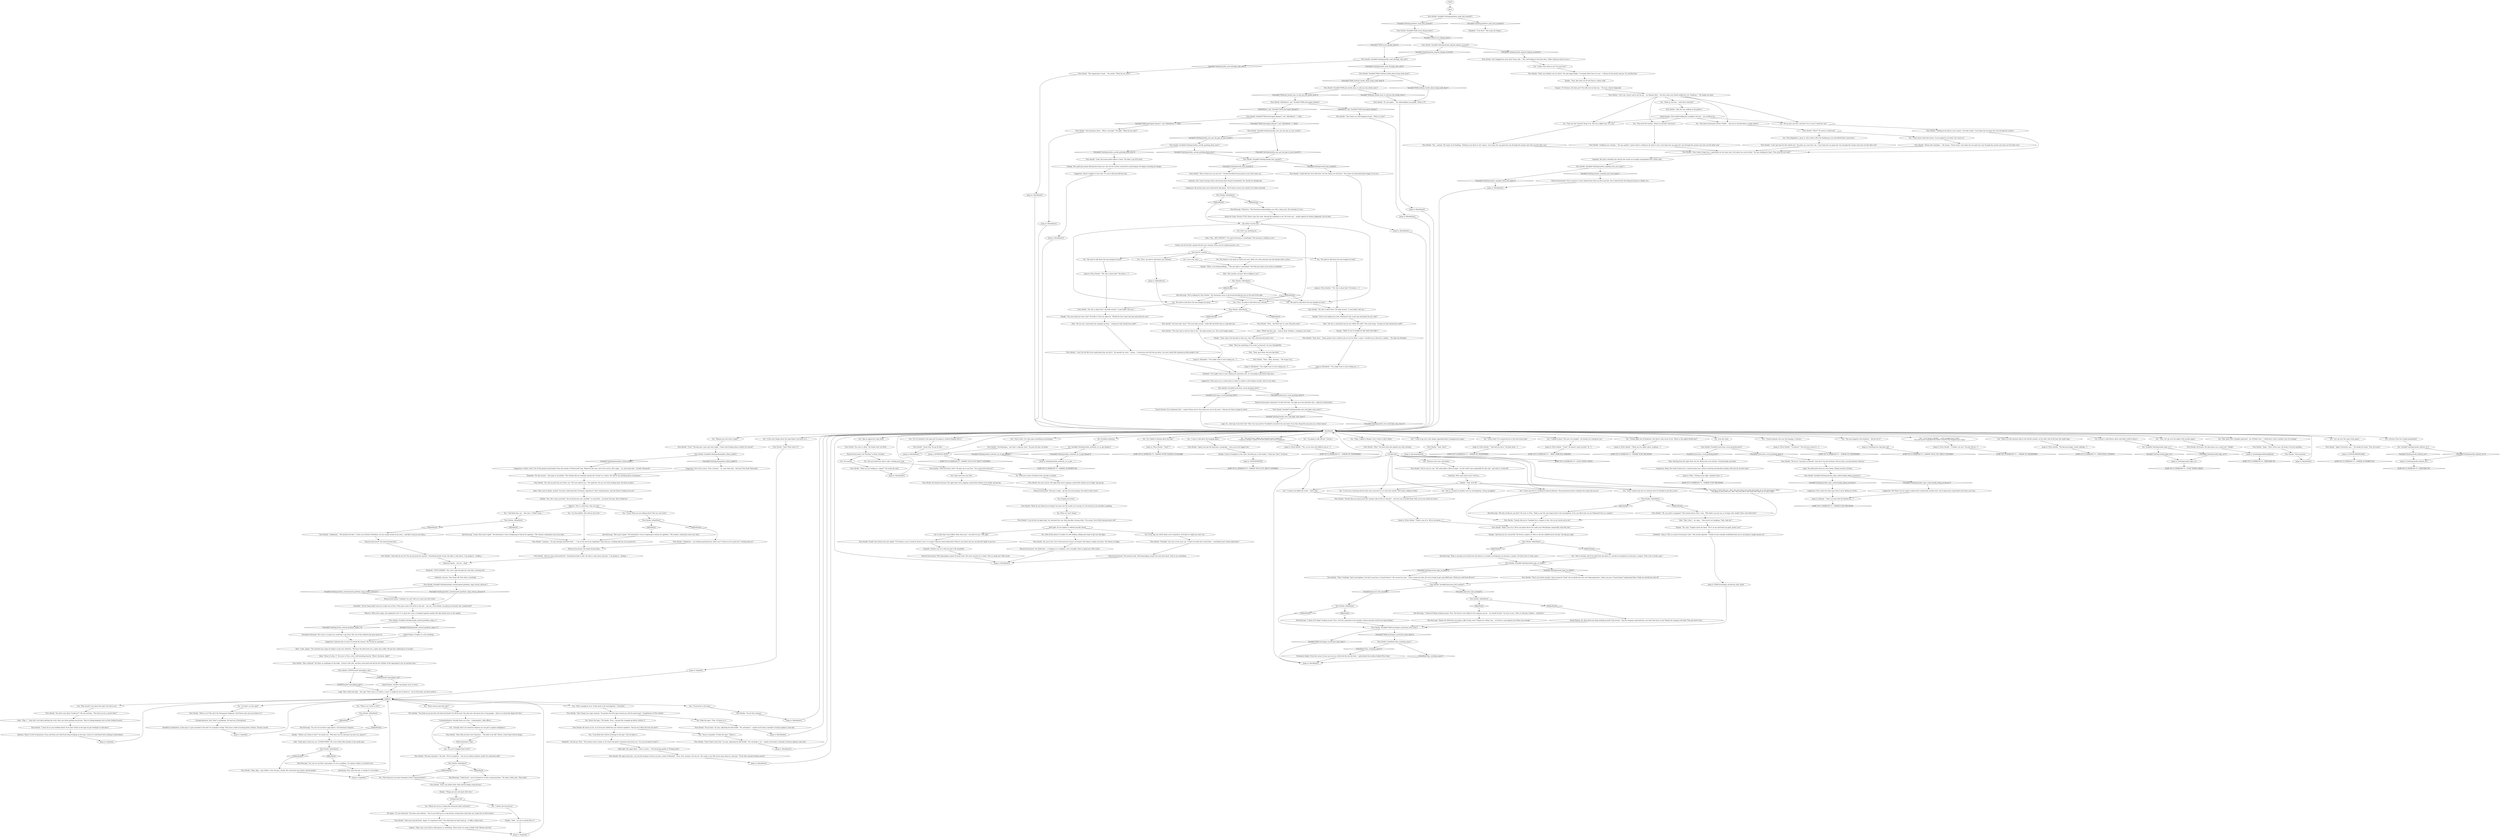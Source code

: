 # WHIRLING F1 / HARDIE
# Titus Hardie, leader of the militant union wing Hardie Boys. Mass dialogue + Gardener and Boys:
#
#1) Admit they lynched the man because of a rape.
#2) WHITE: Rhetoric to get them to tell you Klaasje was victim (Evrart makes easier -- leads to Klaasje, Klaasje betrays)
#3) React to Klaasje's betrayal
#4) WHITE: Suggestion to get them to counterbetray and reveal Assassination
#5) something to get them to reveal Instigator (Ruby)
# ==================================================
digraph G {
	  0 [label="START"];
	  1 [label="input"];
	  2 [label="Suggestion: The *boys* are too eager to please him to keep their mouths shut. You're gonna get a good head count here, just wait..."];
	  3 [label="You: \"I'm going to level with you. She's the next link in the chain that leads me to the mercenary's killer.\"\n\"I'm going to level with you. She's the next link in the chain that leads me to Lely's killer.\""];
	  4 [label="Composure: He and his men carry themselves like giants. You'll need to prove your mettle to be taken seriously."];
	  5 [label="You: \"I have seen her in a laudanum-induced delirium. The paranormal instinct whispers her name into my ear.\""];
	  6 [label="You: \"I suspect she killed the victim -- that's why.\""];
	  7 [label="You: What are *you* doing?"];
	  8 [label="You: \"We need to talk about the man hanged out back.\""];
	  9 [label="Titus Hardie: \"I can't for the life of me understand why you did it.\" He spreads his arms. \"I mean... I would have just left him up there. You must really like cleaning up other people's shit.\""];
	  10 [label="Glen: \"Yeah, gave them real nice big dicks.\""];
	  11 [label="Jump to: [Hardiehub1]"];
	  12 [label="You: \"I did think that, yes -- that she's a *little* crazy...\""];
	  13 [label="Titus Hardie: \"Lawman...\" he says through clenched teeth. \"... I am at the end of my *goddamn* rope with you. I fucking told you not to push her!\""];
	  14 [label="Physical Instrument: Goddamn *no one* tells you to put your fists down!"];
	  15 [label="Titus Hardie: \"You think we go into this shit deaf and dumb? You RCM aren't the only ones who know how to bug people -- there's no university degree for that.\""];
	  16 [label="Conceptualization: Actually there are a few -- cryptoanalyst, radio officer..."];
	  17 [label="Titus Hardie: \"Don't put yourself down, Angus. It's important work.\" The chief picks his beer back up -- to offer a silent toast."];
	  18 [label="Titus Hardie: \"Don't think I forgot how I specifically let you know how I felt about her arrest either.\" He says shaking his head. \"Now what do you want?\""];
	  19 [label="Titus Hardie: The rage in his eyes - you see the moment it burns out into a state of *finished*. \"Sure. Sure, lawman. You do you.\" He cracks a can, fills up his mug, downs it, and says: \"I'll do Titus and get fucking wasted.\""];
	  20 [label="Half Light: His anger flares -- here it comes...! The blistering apathy of *fucking done*."];
	  21 [label="Jump to: [Hardiehub1]"];
	  22 [label="mini hub for serenity"];
	  23 [label="Titus Hardie: \"Incriminating... now that's a big boy word.\" He puts his beer can down."];
	  24 [label="Inland Empire: No. How about you keep sticking around? Look around -- find the company representative, see what they have to say? Maybe the company will help? Then get back to this."];
	  25 [label="Shanky: \"Yeah, fuck off!\""];
	  26 [label="Authority: He's used to giving orders and having them obeyed immediately. You should not indulge him."];
	  27 [label="Titus Hardie: \"That's not nearly enough. I don't wanna be *rude*, but we kinda have our own thing going here. Unless you got a *sound theory* implicating Ruby I think you should just take off.\""];
	  28 [label="Titus Hardie: IsKimHere()"];
	  29 [label="IsKimHere()", shape=diamond];
	  30 [label="!(IsKimHere())", shape=diamond];
	  31 [label="Elizabeth: \"For the record...\" she steps in, forcefully. \"Titus Hardie did not explicitly specify the *victim* as a whore. Nor did he say anything about trusting her.\""];
	  32 [label="Alain: \"She's just in denial, asshole. You don't understand the *traumatic experience*. She's shutting down. And she doesn't fucking trust you.\""];
	  33 [label="You: \"A few more things about the tape before I go listen to it...\""];
	  34 [label="Titus Hardie: \"What's on it? We call it the Doorgunner Megamix. You'll know why, once you listen to it.\""];
	  35 [label="Elizabeth: \"Stop it. This is a waste of everyone's time.\" She sounds agitated. \"I think we have already established that you're not going to single anyone out.\""];
	  36 [label="Titus Hardie: Variable[\"whirling.hardie_logic_wc_failed\"]"];
	  37 [label="Variable[\"whirling.hardie_logic_wc_failed\"]", shape=diamond];
	  38 [label="!(Variable[\"whirling.hardie_logic_wc_failed\"])", shape=diamond];
	  39 [label="You: Shift your centre of balance from one leg to another."];
	  40 [label="You: Engage eye-twitch."];
	  41 [label="Titus Hardie: IsKimHere()  and  Variable[\"TASK.interrogate_klaasje\"]"];
	  42 [label="IsKimHere()  and  Variable[\"TASK.interrogate_klaasje\"]", shape=diamond];
	  43 [label="!(IsKimHere()  and  Variable[\"TASK.interrogate_klaasje\"])", shape=diamond];
	  44 [label="Jump to: [Hardiehub1]"];
	  45 [label="You: \"So I've listened to the tape and I'm going to confront Klaasje with it.\""];
	  46 [label="You: \"How long have you been listening to their communications?\""];
	  47 [label="You: \"Hold up, her face -- what did it look like?\""];
	  48 [label="You: \"That was the *normal* thing to do. She was a flight risk. I'm a cop.\""];
	  49 [label="Titus Hardie: Variable[\"whirling.hardies_empathy_titus_isnt_angry\"]"];
	  50 [label="Variable[\"whirling.hardies_empathy_titus_isnt_angry\"]", shape=diamond];
	  51 [label="!(Variable[\"whirling.hardies_empathy_titus_isnt_angry\"])", shape=diamond];
	  52 [label="Jump to: [Hardiehub1]"];
	  53 [label="You: \"Guess what: I've come upon something incriminating.\""];
	  54 [label="Jump to: [whirling.titus_big_dick_cop]"];
	  55 [label="Jump to: [Titus Hardie: \"\"Oh, so you went and talked to my m...\"]"];
	  56 [label="You: Establish authority."];
	  57 [label="You: Variable[\"whirling.hardie_authority_wc_to_get_klaasje\"]"];
	  58 [label="Variable[\"whirling.hardie_authority_wc_to_get_klaasje\"]", shape=diamond];
	  59 [label="!(Variable[\"whirling.hardie_authority_wc_to_get_klaasje\"])", shape=diamond];
	  60 [label="Titus Hardie: \"No-no-no,\" he points at himself, \"eyes here! You got business with my boys, you got business with me.\""];
	  61 [label="Jump to: [Theo: \"Sitting on his right: standard work...\"]"];
	  62 [label="You: \"First, we need to talk about your attitude.\""];
	  63 [label="Glen: \"Hey asshole, up here! We're talking to you!\""];
	  64 [label="Titus Hardie: \"Why?\" He leans back and regards you with curiosity."];
	  65 [label="Glen: \"Hey, I don't... oh, okay...\" Glen bursts out laughing. \"Yeah, take me!\""];
	  66 [label="You: \"A civil war is brewing and the only way to prevent it is to solve the murder. That means talking to Ruby.\""];
	  67 [label="Shanky: \"Yes, she's crazy, you know,\" the rat-faced man says carefully. \"A crazy-bitch -- you know the type. She's fucked up.\""];
	  68 [label="Rhetoric: When she's angry, she emphasizes the *s*. It gives her voice a strangely hypnotic quality. Her lips barely move as she speaks."];
	  69 [label="Titus Hardie: \"Okay, okay... easy, fellows. Give the guy a break. He's obviously one of god's special people.\""];
	  70 [label="Untitled hub"];
	  71 [label="Suggestion: These guys are so macho they're ready to confess to first-degree murder. Ask if it was them."];
	  72 [label="Physical Instrument: With begrudging respect he leans back. The room around you is silent. Time to speak now. With words."];
	  73 [label="Logic: Or... don't get in his face *yet*. Wait. You may need to *establish* yourself in his eyes later. If you fail, doing this may give you a fresh chance!"];
	  74 [label="Suggestion: There's laughter in the room. Try not to kill yourself this time."];
	  75 [label="Jump to: [tapehub]"];
	  76 [label="Titus Hardie: \"Goddamn you, Sunboy...\" He says quietly. \"I guess there's nothing to do about it now. I just hope she can game her way through the system and come out the other way.\""];
	  77 [label="Titus Hardie: He stares at you, as if you'd just called him your choicest expletive. \"Excuse me? What the fuck was that?\""];
	  78 [label="Jump to: [gaveuprubyhub]"];
	  79 [label="You: \"Because she's your real leader.\""];
	  80 [label="Perception (Sight): From the corner of your eye you see a little bird fly into the bush -- right behind the window; behind Titus' back."];
	  81 [label="Titus Hardie: IsKimHere()"];
	  82 [label="IsKimHere()", shape=diamond];
	  83 [label="!(IsKimHere())", shape=diamond];
	  84 [label="Kim Kitsuragi: \"I think we'll *keep* sticking around, Titus. You'll be surprised at how quickly a theory presents itself if you keep looking.\""];
	  85 [label="Titus Hardie: IsTHCPresent(\"apocalypse_cop\")"];
	  86 [label="IsTHCPresent(\"apocalypse_cop\")", shape=diamond];
	  87 [label="!(IsTHCPresent(\"apocalypse_cop\"))", shape=diamond];
	  88 [label="Physical Instrument: Get *further* in there. Escalate."];
	  89 [label="Titus Hardie: His eyes narrow. His right hand starts tapping a quick little rhythm on his thigh: tap tap tap."];
	  90 [label="Shanky: \"You're sure taking your time. Waiting for him to get ripe and pretty for you, huh?\""];
	  91 [label="Titus Hardie: Variable[\"TASK.interrogate_klaasje\"]  and  IsKimHere() == false"];
	  92 [label="Variable[\"TASK.interrogate_klaasje\"]  and  IsKimHere() == false", shape=diamond];
	  93 [label="!(Variable[\"TASK.interrogate_klaasje\"]  and  IsKimHere() == false)", shape=diamond];
	  94 [label="Jump to: [Hardiehub1]"];
	  95 [label="You: At my age you will be dead, you're impulsive. You'll get in a fight you won't win."];
	  96 [label="Physical Instrument: The moment ends. With begrudging respect the man leans back. Time to say something."];
	  97 [label="Half Light: Do not explain or defend yourself, attack."];
	  98 [label="Titus Hardie: IsKimHere()"];
	  99 [label="IsKimHere()", shape=diamond];
	  100 [label="!(IsKimHere())", shape=diamond];
	  101 [label="Logic: This is their last play -- this tape. Their story is in tatters, a mess. It might be nice to listen to -- but at this point, you don't need to."];
	  102 [label="Kim Kitsuragi: \"Understood -- you've listened in on their communications.\" He takes a little note. \"How long?\""];
	  103 [label="Untitled hub (02)"];
	  104 [label="Jump to: [LYNCHUBENDGAME]"];
	  105 [label="Eugene: \"Or Denisse, the diner girl! The milk rack on that one...\" He says, almost elegiacally."];
	  106 [label="You: (Leave the tape.) \"No thanks, Titus. I can get this wrapped up better without it.\""];
	  107 [label="You: \"So I talked to Klaasje about the tape.\""];
	  108 [label="Titus Hardie: He frowns, but then gives you a quick nod. \"Alright.\""];
	  109 [label="Titus Hardie: CheckItem(\"key_workshop_spare\")"];
	  110 [label="CheckItem(\"key_workshop_spare\")", shape=diamond];
	  111 [label="!(CheckItem(\"key_workshop_spare\"))", shape=diamond];
	  112 [label="You: \"Look, I need to pin this on someone and I've decided to pin this on her.\""];
	  113 [label="Titus Hardie: \"What are you looking at, copper?\" He cracks his neck."];
	  114 [label="Jump to: [Hardiehub1]"];
	  115 [label="Titus Hardie: IsKimHere()"];
	  116 [label="IsKimHere()", shape=diamond];
	  117 [label="!(IsKimHere())", shape=diamond];
	  118 [label="Titus Hardie: Variable[\"whirling.hardie_went_through_ruby_info\"]"];
	  119 [label="Variable[\"whirling.hardie_went_through_ruby_info\"]", shape=diamond];
	  120 [label="!(Variable[\"whirling.hardie_went_through_ruby_info\"])", shape=diamond];
	  121 [label="Jump to: [Hardiehub1]"];
	  122 [label="Visual Calculus: Do a headcount first -- connect these men to the tracks you saw in the yard -- chances are they're going to match."];
	  123 [label="Titus Hardie: \"And you went and pushed her.\" Something breaks in him. He takes a step closer and says: \"I am going to... fucking...\""];
	  124 [label="Elizabeth: \"TITUS HARDIE!\" Her voice rings through the room like a warning shot."];
	  125 [label="Titus Hardie: Variable[\"whirling.hardies_reactionspeed_gardener_stops_tituses_advance\"]"];
	  126 [label="Variable[\"whirling.hardies_reactionspeed_gardener_stops_tituses_advance\"]", shape=diamond];
	  127 [label="!(Variable[\"whirling.hardies_reactionspeed_gardener_stops_tituses_advance\"])", shape=diamond];
	  128 [label="You: \"Oh my god, she had a sad face? I'm so sorry I made her sad.\""];
	  129 [label="You: (Take the tape.) \"Fine. I'll listen to it.\""];
	  130 [label="You: \"Sorry, I misspoke. I'll take the tape.\" (Take it.)"];
	  131 [label="You: \"I want to talk about the hanging again.\""];
	  132 [label="You: \"Me and Evrart talked. He promised you'd cooperate.\"\n\"I told you already, I spoke to Evrart and he said you'd cooperate.\""];
	  133 [label="Titus Hardie: Variable[\"whirling.hardies_logic_understandig_taking_inventory\"]"];
	  134 [label="Variable[\"whirling.hardies_logic_understandig_taking_inventory\"]", shape=diamond];
	  135 [label="!(Variable[\"whirling.hardies_logic_understandig_taking_inventory\"])", shape=diamond];
	  136 [label="Jump to: [whathappenedthatnighthub]"];
	  137 [label="Empathy: Neither one of us will ever get it off completely."];
	  138 [label="You: Cross your arms."];
	  139 [label="Titus Hardie: Variable[\"whirling.gardener_main_hub_reached\"]"];
	  140 [label="Variable[\"whirling.gardener_main_hub_reached\"]", shape=diamond];
	  141 [label="!(Variable[\"whirling.gardener_main_hub_reached\"])", shape=diamond];
	  142 [label="Shanky: \"You sure took your time, huh?\" He looks to Titus for approval. \"Waited for him to get real ripe and pretty for you?\""];
	  143 [label="Elizabeth: \"You might want to start asking your questions now. It's not going to get better than this.\""];
	  144 [label="Titus Hardie: \"Probably,\" the scars on his arms say. \"I need to be like this to lead them -- something *you* would understand.\""];
	  145 [label="Titus Hardie: *Good*, the twitch in his eye replies. *I've beaten a man so hard he doesn't move. Or maybe I kept his head underwater? Hard to say which, but you can feel the *ugly* in me too.*"];
	  146 [label="Titus Hardie: \"What?\" He doesn't understand."];
	  147 [label="Titus Hardie: \"Nothing to do about it now I guess.\" He nods slowly. \"I just hope she can game her way through the system.\""];
	  148 [label="You: \"Fuck with the Sunboy.\" (Point to yourself) \"Get burnt.\""];
	  149 [label="You: \"I can finish this without listening to the tape.\" (Do not take it.)"];
	  150 [label="Titus Hardie: \"You're coo-coo, cop.\" His smile hides a flash of anger. \"I'm the *only* man responsible for this unit -- get with it, or fuck off.\""];
	  151 [label="Titus Hardie: \"Nope.\" That's all he says. He doesn't even do anything."];
	  152 [label="Titus Hardie: \"Next question.\""];
	  153 [label="You: \"I'm going to take off now.\" [Leave.]"];
	  154 [label="You: \"Okay, I talked to Klaasje. Now I need to talk to Ruby.\""];
	  155 [label="Titus Hardie: \"Sounds like you're *making* her a suspect in this. Not on my watch you're not.\""];
	  156 [label="Rhetoric: There's *a lot* of questions. If you ask them now they'll just keep bringing up the tape. Listen to it and they'll have nothing to hide behind."];
	  157 [label="Titus Hardie: \"The coppernado is back...\" He smirks. \"What do you want?\""];
	  158 [label="Esprit de Corps: Precinct 57th's finest scans the room, leaving the speaking to you: He trusts you -- maybe against his better judgement, but he does."];
	  159 [label="Titus Hardie: \"You do that,\" he says, adjusting his belt buckle. \"Oh, and keep it -- maybe you'll need a reminder of human ugliness some day.\""];
	  160 [label="Titus Hardie: \"Good. Glad to hear that,\" he says, adjusting his belt buckle. \"You can keep it, too -- maybe you'll need a reminder of human ugliness some day.\""];
	  161 [label="Hardiehub1"];
	  162 [label="You: The chatter is too inane to reach your ears: Raise your chin and gaze into the distance like a prince."];
	  163 [label="You: \"So what's on this tape?\""];
	  164 [label="You: \"Where can I listen to this?\""];
	  165 [label="Suggestion: You've hit a nerve. Titus is furious -- no, more than that -- the loyal Titus feels *betrayed*."];
	  166 [label="Jump to: [tapehub]"];
	  167 [label="Jump to: [Titus Hardie: \"\"Ruby's one of us. We're not gonna...\"]"];
	  168 [label="Jump to: [tapehub]"];
	  169 [label="Titus Hardie: \"Yeah... Khm, anyways...\" He wraps it up."];
	  170 [label="Titus Hardie: \"It's you again...\" He acknowledges you gruffly. \"What is it?\""];
	  171 [label="Titus Hardie: \"Yeah, you ruthless son of a bitch.\" He nods approvingly. \"I certainly didn't have it in me -- I always let the pretty ones go. I'm soft like that.\""];
	  172 [label="Titus Hardie: \"And what do you do? You go and push her anyway!\" Something breaks in him. He takes a step closer. \"I am going to... fucking...\""];
	  173 [label="You: \"Har-Mageddon is upon us. She's better off in the holding-pen once the Blood Rains come down.\""];
	  174 [label="Jump to: [Hardiehub1]"];
	  175 [label="Composure: Wants the world to know he's a macho-macho man: tobacco-chewing and knuckle-cracking. Who else do we have here?"];
	  176 [label="Kim Kitsuragi: \"I think we'll keep sticking around, Titus. We haven't even talked to the company rep yet -- we should do that,\" he turns to you. \"She's on the pier I believe... northwest.\""];
	  177 [label="Titus Hardie: IsKimHere()"];
	  178 [label="IsKimHere()", shape=diamond];
	  179 [label="!(IsKimHere())", shape=diamond];
	  180 [label="Jump to: [TASK.investigate_mysterious_door_done]"];
	  181 [label="Titus Hardie: \"Here, jerkwad!\" He slams an audiotape on the table. \"Listen to this shit, and then come back and tell me the *Soldier of the Apocalypse* was an innocent man.\""];
	  182 [label="Titus Hardie: IsKimHere()"];
	  183 [label="IsKimHere()", shape=diamond];
	  184 [label="!(IsKimHere())", shape=diamond];
	  185 [label="Titus Hardie: IsKimHere()"];
	  186 [label="IsKimHere()", shape=diamond];
	  187 [label="!(IsKimHere())", shape=diamond];
	  188 [label="Eugene: \"No, man,\" Eugene raises his hand. \"Pin it on me and frame me good, mister Law!\""];
	  189 [label="You: \"I want to go over a few things regarding Ruby's disappearance again.\""];
	  190 [label="Elizabeth: \"Over here!\" She snaps her fingers."];
	  191 [label="Titus Hardie: \"Look, the insane police officer is back.\" He takes a sip of his beer."];
	  192 [label="Jump to: [Hardiehub1]"];
	  193 [label="You: With all the abuse I've taken I'm still walking, talking and ready to get into this fight."];
	  194 [label="Conceptualization: Now *that* is intriguing. You had me at Doorgunner."];
	  195 [label="You: \"I think I get the picture.\""];
	  196 [label="Jump to: [Titus Hardie: \"\"A bullet, you say?\" He pats the ba...\"]"];
	  197 [label="You: \"Guess what? I've connected you to the local drug trade.\""];
	  198 [label="You: \"I talked to Joyce. The merc you hanged -- his friends are coming for you.\""];
	  199 [label="Jump to: [Titus Hardie: \"\"Yeah?\" He doesn't seem worried. \"B...\"]"];
	  200 [label="Titus Hardie: Variable[\"pier.joyce_hub_reached\"]"];
	  201 [label="Variable[\"pier.joyce_hub_reached\"]", shape=diamond];
	  202 [label="!(Variable[\"pier.joyce_hub_reached\"])", shape=diamond];
	  203 [label="Inland Empire: Another apocalyptic actor in town?"];
	  204 [label="Titus Hardie: \"Looks like the circus left town, but the clowns are still here.\" Titus does not look particularly happy to see you."];
	  205 [label="Titus Hardie: IsKimHere()"];
	  206 [label="IsKimHere()", shape=diamond];
	  207 [label="!(IsKimHere())", shape=diamond];
	  208 [label="You: \"Klaasje says she wasn't raped.\""];
	  209 [label="Glen: \"Yeah, play it with your ass, COCKSUCKER!\" His voice echoes like thunder in the small room."];
	  210 [label="Titus Hardie: *I can do this all night long*, his clenched fists say, their knuckles turning white. *I'm young. You're fifty thousand years old*."];
	  211 [label="Titus Hardie: \"Oh, this is about him?\" He looks around. \"A real looker, that one...\""];
	  212 [label="Glen: \"Oh, he's a real pretty boy by now. REAL hot stuff!\" Glen nods along. \"Letting out that *pretty-boy smell*.\""];
	  213 [label="Jump to: [Elizabeth: \"\"You might want to start asking you...\"]"];
	  214 [label="Jump to: [Hardiehub1]"];
	  215 [label="You: In that time I have killed. More than once. I can feel it in me. *The ugly.*"];
	  216 [label="Authority: Success. Titus backs off. Fists down, everybody."];
	  217 [label="Electrochemistry: Beer."];
	  218 [label="You: \"I don't know what that means. It just popped in my head. Let's move on.\""];
	  219 [label="Titus Hardie: \"Don't forget your tape, lawman.\" He pushes the little tape toward you with his giant hand. \"Compliments of Titus Hardie.\""];
	  220 [label="Jump to: [Titus Hardie: \"\"Oh, this is about him?\" He looks a...\"]"];
	  221 [label="Jump to: [Titus Hardie: \"\"Oh, this is about him?\" He looks a...\"]"];
	  222 [label="Jump to: [EVIDENCE HUB]"];
	  223 [label="You: \"I found eight sets of footprints, but there's only seven of you. Where is the eighth Hardie boy?\""];
	  224 [label="Reaction Speed: ...hit you -- duck!"];
	  225 [label="Titus Hardie: \"*You don't get to tell me what to do*.\" He impersonates you. The crowd laughs again..."];
	  226 [label="You: Don't say anything yet."];
	  227 [label="Titus Hardie: IsKimHere()"];
	  228 [label="IsKimHere()", shape=diamond];
	  229 [label="!(IsKimHere())", shape=diamond];
	  230 [label="Jump to: [Hardiehub1]"];
	  231 [label="Inland Empire: Frankly it's a bit terrifying."];
	  232 [label="Kim Kitsuragi: \"I'm sure we can find a tape player. It's not a problem,\" he repeats calmly in a hushed voice."];
	  233 [label="Kim Kitsuragi: \"Wh-why would you say that?\" He turns to Titus. \"Ruby is just the next logical link in the investigation. If we can talk to her we can *eliminate* her as a suspect.\""];
	  234 [label="Titus Hardie: \"Yeah, what?\""];
	  235 [label="Titus Hardie: Variable[\"TASK.arrest_klaasje_done\"]"];
	  236 [label="Variable[\"TASK.arrest_klaasje_done\"]", shape=diamond];
	  237 [label="!(Variable[\"TASK.arrest_klaasje_done\"])", shape=diamond];
	  238 [label="Jump to: [Hardiehub1]"];
	  239 [label="Shanky: The small man mimes blowing his brains out. You see his rat-face contorted in mock despair, his fingers touching his temple."];
	  240 [label="You: \"So you've bugged them? How?\""];
	  241 [label="You: \"Which one of you is doing this advanced radio work then?\""];
	  242 [label="Eugene: \"Yeah, man, you're like a radio genius or something. Those notes are some in depth stuff. Indexes and shit.\""];
	  243 [label="Jump to: [whirling.hardie_authority_wc_to_get_ ...]"];
	  244 [label="Kim Kitsuragi: \"We're looking for Titus Hardie.\" The lieutenant turns to the broad-shouldered man at the end of the table."];
	  245 [label="Kim Kitsuragi: \"Detective.\" The lieutenant acknowledges you with a sharp note. He's leaving it to you."];
	  246 [label="Titus Hardie: The room is silent. The leader does not flinch."];
	  247 [label="You: \"She is missing, and if you hide from the police in a murder investigation you become a suspect. That's how it works, guys.\""];
	  248 [label="Titus Hardie: \"Fuck!\" The big man's eyes and veins bulge. \"I knew that fucking whore couldn't be trusted!\""];
	  249 [label="Titus Hardie: \"Oh, shut up and stay out of this, Liz!\" He turns back to you. \"He raped her. He was out of his fucking mind. You have no idea!\""];
	  250 [label="Kim Kitsuragi: \"Listen. She wasn't raped.\" The lieutenant's voice is beginning to betray his agitation. \"The witness' statements were very clear.\""];
	  251 [label="tapehub"];
	  252 [label="Shanky: \"'Where can I listen to this?'\" he mocks you. \"Why don't you try shoving it up your ass, genius?!\""];
	  253 [label="You: Tilt your head from side to side, cracking your neck."];
	  254 [label="Titus Hardie: *What do you think you're doing?* you hear, but his mouth isn't moving. It's the tension in his shoulders speaking."];
	  255 [label="Glen: \"Oh, he was a real pretty boy, hanging up there... Letting out that *pretty-boy smell*.\""];
	  256 [label="Alain: \"Must be something in the water in Jamrock,\" he says thoughtfully."];
	  257 [label="Titus Hardie: Variable[\"yard.sense_viscal_greeting_done\"]"];
	  258 [label="Variable[\"yard.sense_viscal_greeting_done\"]", shape=diamond];
	  259 [label="!(Variable[\"yard.sense_viscal_greeting_done\"])", shape=diamond];
	  260 [label="You: \"Why should I care about the tape? You lied to me.\""];
	  261 [label="Empathy: His tone is friendly now and the last words are actually accompanied with a little smile."];
	  262 [label="Shanky: A burst of laughter in the room; the little guy is the loudest. \"Good one, Titus!\" he fawns."];
	  263 [label="Authority: How many times must I tell you..."];
	  264 [label="Suggestion: Someone has to rush in to break the tension. The second in command."];
	  265 [label="Shanky: \"What, is he fucking kidding...? This guy high or something?\" The little guy looks at his mates in disbelief."];
	  266 [label="Glen: \"Hey... HEY, DIPSHIT!!! You hard of hearing or something?! The bossman is talking to you!\""];
	  267 [label="Titus Hardie: \"That's *nothing*, that's just legalese. You don't even have a *sound theory*.\" He crosses his arms. \"I don't wanna be rude, but we're trying to get some R&R here. Think you could fuck off now?\""];
	  268 [label="You: \"She is a suspect in another case I'm investigating. A drug smuggling.\""];
	  269 [label="Jump to: [tapehub]"];
	  270 [label="Jump to: [Elizabeth: \"\"You might want to start asking you...\"]"];
	  271 [label="Titus Hardie: Variable[\"whirling.hardies_just_put_the_gun_in_your_mouth\"]"];
	  272 [label="Variable[\"whirling.hardies_just_put_the_gun_in_your_mouth\"]", shape=diamond];
	  273 [label="!(Variable[\"whirling.hardies_just_put_the_gun_in_your_mouth\"])", shape=diamond];
	  274 [label="Kim Kitsuragi: \"She wasn't raped.\" The lieutenant's voice is beginning to betray his agitation. \"The witness' statements were very clear.\""];
	  275 [label="Physical Instrument: His hands become fists."];
	  276 [label="Titus Hardie: \"Goddamnit... you fucking questioned her, didn't you? I told you not to push her! I fucking told you!\""];
	  277 [label="Titus Hardie: \"Goddamnit...\" He clenches his fists. \"I show you all kinds of kindness, let you snoop around in my town -- and then I ask you one thing...\""];
	  278 [label="Physical Instrument: His hands become fists."];
	  279 [label="Titus Hardie: IsKimHere()"];
	  280 [label="IsKimHere()", shape=diamond];
	  281 [label="!(IsKimHere())", shape=diamond];
	  282 [label="Shanky: \"Yeah, like when we let old Clancy's widow walk.\""];
	  283 [label="Titus Hardie: \"I ain't got time for this whack shit.\" He picks up a new beer can. \"I just hope she can game her way through the system and come out the other end.\""];
	  284 [label="Elizabeth: \"Let him go, Titus.\" The woman raises a hand, as if to draw the giant's attention away from you. \"I'm sure he doesn't need it.\""];
	  285 [label="You: \"First, we need to talk about your attitude.\""];
	  286 [label="Jump to: [whirling.hardie_rhetoric_wc]"];
	  287 [label="Suggestion: Now watch the other guys fuck it up by falling out of line."];
	  288 [label="Interfacing: Your room had one, or maybe it's too broken..."];
	  289 [label="Titus Hardie: Variable[\"whirling.hardie_hub_reached\"]"];
	  290 [label="Variable[\"whirling.hardie_hub_reached\"]", shape=diamond];
	  291 [label="!(Variable[\"whirling.hardie_hub_reached\"])", shape=diamond];
	  292 [label="You: Scan the room."];
	  293 [label="You: Take an aggressive step closer."];
	  294 [label="Titus Hardie: IsKimHere()"];
	  295 [label="IsKimHere()", shape=diamond];
	  296 [label="!(IsKimHere())", shape=diamond];
	  297 [label="Physical Instrument: This guy's tough... get the eye-twitch going. You need to look *scary*."];
	  298 [label="You: \"I'll go listen to the tape.\""];
	  299 [label="Titus Hardie: \"This is where you say your bit.\" A broad-shouldered man points at you with a beer can."];
	  300 [label="Titus Hardie: \"Easy, boys... These janitors have a helluva job cut out for them. I mean, I wouldn't go in there for a million...\" He slaps his forehead."];
	  301 [label="Physical Instrument: Questions? To hell with that. Get right up in the big dick's face -- physical confrontation."];
	  302 [label="Titus Hardie: \"Yeah, like you have one? Smartass...\" He looks to his left. There's a beer there that he forgot."];
	  303 [label="Titus Hardie: \"We have machines.\" He nods. \"We're in logistics -- how do you think a harbour works? It's advanced stuff.\""];
	  304 [label="Fat Angus: \"It's not advanced,\" the heavy man wheezes. \"You're just holed up in a coop all day, writing down what they say. It gets hot as hell in there.\""];
	  305 [label="Physical Instrument: Titus's posture is more relaxed than when you first met him. He is relieved that this Klaasje-business is finally over."];
	  306 [label="You: \"We need to talk about the man hanged out back.\""];
	  307 [label="Jump to: [LYNCHINGHUB]"];
	  308 [label="You: \"I found someone who saw the hanging. A witness.\""];
	  309 [label="Jump to: [Titus Hardie: \"\"A witness?\" The tall man crosses h...\"]"];
	  310 [label="Titus Hardie: IsKimHere()"];
	  311 [label="IsKimHere()", shape=diamond];
	  312 [label="!(IsKimHere())", shape=diamond];
	  313 [label="You: \"We need to talk about the man hanged out back.\""];
	  314 [label="Titus Hardie: \"Just dragged her away, huh? Stone cold...\" He's still looking at the front door. \"Didn't think you had it in you...\""];
	  315 [label="You: \"Where did you get this tape?\""];
	  316 [label="Shanky: \"Yeah, look at the big dick on that cop. Can't tell a dick that big what to do.\""];
	  317 [label="Jump to: [Hardiehub1]"];
	  318 [label="Titus Hardie: He hunches forward. His right hand starts tapping a quick little rhythm on his thigh: tap tap tap."];
	  319 [label="Physical Instrument: You failed here -- a weakness is a weakness, not a strength. Time to speak now. With words."];
	  320 [label="Jump to: [tapehub]"];
	  321 [label="Shanky: \"Things got nice and quiet after that.\""];
	  322 [label="You: \"One third of humanity will be *culled* -- and you're worried about a single lambe?!\""];
	  323 [label="Jump to: [Titus Hardie: \"\"Like hell you have.\" He leans back...\"]"];
	  324 [label="Glen: Starting from the right: Boot size 44. Blond man in his thirties. Overbearingly masculine."];
	  325 [label="Jump to: [Hardiehub1]"];
	  326 [label="Kim Kitsuragi: \"Ruby is missing. If you hide from the police in a murder investigation you become a suspect. You know how it works, guys.\""];
	  327 [label="Alain: \"Show it to him, T.\" He turns to Titus, who's still breathing heavily. \"What's the harm, right?\""];
	  328 [label="Titus Hardie: 'No, you're not. You're frail and your nerves are frayed. Old sadness weighs you down.' He refuses to budge."];
	  329 [label="Shanky: \"TIME TO GO TO WORK IN THE SHIT FACTORY!!!\""];
	  330 [label="Alain: \"*Real* big dick cops... Look at them! Reckless, swinging in the wind.\""];
	  331 [label="Titus Hardie: \"One lonesome clown... What a sad sight.\" He sighs. \"What do you want?\""];
	  332 [label="You: \"Crazy? What are you talking about? She was very lucid.\""];
	  333 [label="Alain: \"Pigs, T -- they don't care about getting the truth, they care about getting convictions. They're fucking keeping score on their bulletin boards.\""];
	  334 [label="Titus Hardie: \"Since way before their chief started taking swing lessons.\""];
	  335 [label="Shanky: \"Yeah -- try not to whack off to it.\""];
	  336 [label="Titus Hardie: \"Can't say I wasn't sad to see her go -- our Klaasje there -- her face when your friend walked her out. Goddamn...\" He shakes his head."];
	  337 [label="You: \"We need to talk about the man hanged out back.\""];
	  338 [label="Titus Hardie: \"Again? Just get the dead guy's autograph -- since you're his biggest fan.\""];
	  339 [label="You: \"The man hanged in the backyard -- did you do it?\""];
	  340 [label="You: \"I just found a *bullet* -- in the hanged man's head.\"\n\"You still haven't explained the bullet I found in the hanged man's head.\""];
	  341 [label="Titus Hardie: Variable[\"yard.sense_viscal_greeting_done\"]"];
	  342 [label="Variable[\"yard.sense_viscal_greeting_done\"]", shape=diamond];
	  343 [label="!(Variable[\"yard.sense_viscal_greeting_done\"])", shape=diamond];
	  344 [label="Titus Hardie: Variable[\"TASK.investigate_mysterious_door_done\"]"];
	  345 [label="Variable[\"TASK.investigate_mysterious_door_done\"]", shape=diamond];
	  346 [label="!(Variable[\"TASK.investigate_mysterious_door_done\"])", shape=diamond];
	  347 [label="Hand/Eye Coordination: A door-gun is a gun mounted to the door of a transport airship. They have a habit of mowing down civilians. Farmers mostly."];
	  348 [label="You: \"There's an old catatonic lady in the old fish market, on the other side of the bay. She needs help.\""];
	  349 [label="You: Present a solid theory about why Ruby could've done it."];
	  350 [label="You: Variable[\"whirling.hardie_logic_wc\"]"];
	  351 [label="Variable[\"whirling.hardie_logic_wc\"]", shape=diamond];
	  352 [label="!(Variable[\"whirling.hardie_logic_wc\"])", shape=diamond];
	  353 [label="Titus Hardie: \"Ruby's one of us. We're not gonna throw her under your Moralintern steamroller, fuck that shit!\""];
	  354 [label="Shanky: \"And fuck you too, moral-f*g!\" He throws a glance at Titus as the last syllable leaves his lips. The big guy sighs."];
	  355 [label="Titus Hardie: \"Oh, you need a scapegoat?\" The tension leaves Titus' voice. \"Why didn't you just say so to begin with, buddy? Here, have Glen here!\""];
	  356 [label="the indian scarcity hub"];
	  357 [label="Titus Hardie: \"The clowns are still hanging around... What is it now?\""];
	  358 [label="Jump to: [Elizabeth: \"\"You might want to start asking you...\"]"];
	  359 [label="You: \"I didn't have what in me? To arrest her?\""];
	  360 [label="Titus Hardie: Variable[\"whirling.hardie_altgreet_klaasje_arrested\"]"];
	  361 [label="Variable[\"whirling.hardie_altgreet_klaasje_arrested\"]", shape=diamond];
	  362 [label="!(Variable[\"whirling.hardie_altgreet_klaasje_arrested\"])", shape=diamond];
	  363 [label="Titus Hardie: Variable[\"TASK.get_hardie_boys_to_tell_you_the_whole_story\"]"];
	  364 [label="Variable[\"TASK.get_hardie_boys_to_tell_you_the_whole_story\"]", shape=diamond];
	  365 [label="!(Variable[\"TASK.get_hardie_boys_to_tell_you_the_whole_story\"])", shape=diamond];
	  366 [label="Titus Hardie: Variable[\"whirling.hardie_intro_half_light_step_closer\"]"];
	  367 [label="Variable[\"whirling.hardie_intro_half_light_step_closer\"]", shape=diamond];
	  368 [label="!(Variable[\"whirling.hardie_intro_half_light_step_closer\"])", shape=diamond];
	  369 [label="You: \"Titus, let's go over the night of the murder again.\""];
	  370 [label="Titus Hardie: Variable[\"whirling.klaasjedoor_whore_yelled\"]"];
	  371 [label="Variable[\"whirling.klaasjedoor_whore_yelled\"]", shape=diamond];
	  372 [label="!(Variable[\"whirling.klaasjedoor_whore_yelled\"])", shape=diamond];
	  373 [label="Suggestion: A whore, huh? A lot of that going around lately. From the mouths of *distressed* men. Whatever the case, you've hit a nerve. He's angry -- no, more than that -- he feels *betrayed*."];
	  374 [label="Elizabeth: \"Evrart *personally* sent me to take care of this. If this goes south we'll all be in the shit -- but you, Titus Hardie, are going to be buried. Am I understood?\""];
	  375 [label="You: \"Actually, there are numerous degrees you can get in signals intelligence.\""];
	  376 [label="Titus Hardie: \"Always the comedian...\" He shrugs. \"Never mind. I just hope she can game her way through the system and come out the other way.\""];
	  377 [label="Titus Hardie: \"Smart boy. You go do that.\""];
	  378 [label="Kim Kitsuragi: \"Maybe the Wild Pines has help to offer if they won't? Maybe not. Either way -- we'll have a case against your Ruby soon enough.\""];
	  379 [label="Jump to: [Titus Hardie: \"The big man laughs, nearly spitting...\"]"];
	  380 [label="You: \"Hey, about that *complex operation*  out of Rubys lorry -- I think that's tied to another case I'm working.\""];
	  381 [label="You: \"Let's go over the rape victim again.\""];
	  382 [label="Drama: Do not let their squeals disturb your serenity. These are but simple peasants, sire."];
	  383 [label="Alain: \"Look, copper.\" The tattooed man snaps his fingers to get your attention. \"We know the dead fuck was a rapist and a killer. We got him confessing to it on tape.\""];
	  384 [label="Kim Kitsuragi: \"I'm sure we can find a tape player,\" the lieutenant whispers."];
	  385 [label="Titus Hardie: \"Yeah? What about it?\""];
	  386 [label="Jump to: [Hardiehub1]"];
	  387 [label="Titus Hardie: \"Sounds like you wanna push this steamin' pile of shit on *anyone* -- and now you've picked Ruby. Well, not on my watch you won't.\""];
	  388 [label="Titus Hardie: \"You do that, lawman.\""];
	  389 [label="You: \"Cut the bullshit. She told me the truth.\""];
	  390 [label="Titus Hardie: \"I won't be on your bulletin board. If you don't listen to the tape we got *nothing* to talk about.\""];
	  391 [label="Jump to: [IsKimHere()]"];
	  392 [label="You: Convince Titus he is being manipulated."];
	  393 [label="You: Variable[\"whirling.hardie_rhetoric_wc\"]"];
	  394 [label="Variable[\"whirling.hardie_rhetoric_wc\"]", shape=diamond];
	  395 [label="!(Variable[\"whirling.hardie_rhetoric_wc\"])", shape=diamond];
	  396 [label="Jump to: [Titus Hardie: \"\"What are you talkin' about, madman...\"]"];
	  397 [label="Titus Hardie: \"You hear that, boys?\" The man looks around. \"Looks like the RCM sent us a big dick cop.\""];
	  399 [label="Titus Hardie: \"What the fuck is this?\" He gets up in your face. \"You wanna fuck with me?!\""];
	  400 [label="Jump to: [whirling.hardie_logic_wc]"];
	  401 [label="Titus Hardie: \"Oh, this is about him?\" He looks around. \"A real looker, that one...\""];
	  402 [label="Titus Hardie: \"Wow... the RCM sent us some *big dick cops*.\""];
	  403 [label="Inland Empire: He avoided looking her straight in the eye -- you would've too."];
	  404 [label="Titus Hardie: \"Yes... normal.\" He seems to be thinking. \"Nothing to do about it now I guess. I just hope she can game her way through the system and come out the other way.\""];
	  405 [label="You: \"That's enough for now. I'll get back to the investigation.\" (Conclude.)"];
	  406 [label="Jump to: [Titus Hardie: \"\"And?\"\"]"];
	  407 [label="Jump to: [Shanky: \"\"Yeah, you fuck with the Hardie boy...\"]"];
	  408 [label="Titus Hardie: \"Again? Seriously, man...\" He shakes his head. \"Fine, fire away.\""];
	  409 [label="Titus Hardie: Variable[\"whirling.hardie_noticed_gardener_angry_s\"]"];
	  410 [label="Variable[\"whirling.hardie_noticed_gardener_angry_s\"]", shape=diamond];
	  411 [label="!(Variable[\"whirling.hardie_noticed_gardener_angry_s\"])", shape=diamond];
	  412 [label="You: De-escalate."];
	  413 [label="Titus Hardie: Variable[\"TASK.confront_hardie_about_drug_trade_done\"]"];
	  414 [label="Variable[\"TASK.confront_hardie_about_drug_trade_done\"]", shape=diamond];
	  415 [label="!(Variable[\"TASK.confront_hardie_about_drug_trade_done\"])", shape=diamond];
	  416 [label="You: Open and close your fists."];
	  417 [label="Titus Hardie: Variable[\"whirling.hardies_suicide_greeting_done_once\"]"];
	  418 [label="Variable[\"whirling.hardies_suicide_greeting_done_once\"]", shape=diamond];
	  419 [label="!(Variable[\"whirling.hardies_suicide_greeting_done_once\"])", shape=diamond];
	  420 [label="Rhetoric: This is a diversion. Stay on track."];
	  421 [label="Perception (Hearing): The room is so quiet you could hear a pin drop. The rest of the cafeteria has gone quiet too."];
	  422 [label="Titus Hardie: \"You don't care about *evidence*?\" His eye twitches. \"The fuck are you a cop for then?\""];
	  423 [label="Titus Hardie: \"Like she was walking to the gallows.\""];
	  424 [label="Jump to: [Hardiehub1]"];
	  425 [label="Logic: He understood what you were doing. Taking inventory of them."];
	  12190336 [label="JUMP OUT to WHIRLING F1 / HARDIE AUTHORITY WC", shape=diamond];
	  12180226 [label="JUMP OUT to WHIRLING F1 /  HARDIE WC MODIFIERES", shape=diamond];
	  12180227 [label="JUMP OUT to WHIRLING F1 /  HARDIE WC MODIFIERES", shape=diamond];
	  8070023 [label="JUMP OUT to WHIRLING F1 / HARDIE SCAN THE ROOM", shape=diamond];
	  12200089 [label="JUMP OUT to WHIRLING F1 /  MERC TRIBUNAL WARNING", shape=diamond];
	  8090152 [label="JUMP OUT to WHIRLING F1 / HARDIE AFTER TALKING TO KLAASJE", shape=diamond];
	  8100269 [label="JUMP OUT to WHIRLING F1 / RHETORIC WC", shape=diamond];
	  8141103 [label="JUMP OUT to WHIRLING F1 / LOGIC WHITE CHECK", shape=diamond];
	  8070063 [label="JUMP OUT to WHIRLING F1 / HARDIE SCAN THE ROOM", shape=diamond];
	  12190258 [label="JUMP OUT to WHIRLING F1 / HARDIE AUTHORITY WC", shape=diamond];
	  8110008 [label="JUMP OUT to WHIRLING F1 / ADDITIONAL CONTENT", shape=diamond];
	  8060474 [label="JUMP OUT to WHIRLING F1 / HARDIE TELLS YOU ABOUT LYNCHING", shape=diamond];
	  12180033 [label="JUMP OUT to WHIRLING F1 /  HARDIE WC MODIFIERES", shape=diamond];
	  8060390 [label="JUMP OUT to WHIRLING F1 / HARDIE TELLS YOU ABOUT LYNCHING", shape=diamond];
	  12180211 [label="JUMP OUT to WHIRLING F1 /  HARDIE WC MODIFIERES", shape=diamond];
	  8070005 [label="JUMP OUT to WHIRLING F1 / HARDIE SCAN THE ROOM", shape=diamond];
	  8060024 [label="JUMP OUT to WHIRLING F1 / HARDIE TELLS YOU ABOUT LYNCHING", shape=diamond];
	  8100091 [label="JUMP OUT to WHIRLING F1 / RHETORIC WC", shape=diamond];
	  8140415 [label="JUMP OUT to WHIRLING F1 / LOGIC WHITE CHECK", shape=diamond];
	  0 -> 1
	  1 -> 139
	  2 -> 407
	  3 -> 155
	  4 -> 177
	  5 -> 155
	  6 -> 387
	  7 -> 210
	  8 -> 401
	  9 -> 143
	  10 -> 169
	  11 -> 161
	  12 -> 227
	  13 -> 275
	  14 -> 374
	  15 -> 16
	  16 -> 240
	  16 -> 375
	  17 -> 242
	  18 -> 261
	  19 -> 21
	  20 -> 19
	  21 -> 161
	  22 -> 162
	  22 -> 138
	  22 -> 337
	  22 -> 306
	  22 -> 285
	  23 -> 222
	  24 -> 344
	  25 -> 66
	  25 -> 3
	  25 -> 5
	  25 -> 6
	  25 -> 268
	  25 -> 112
	  26 -> 4
	  27 -> 200
	  28 -> 29
	  28 -> 30
	  29 -> 326
	  30 -> 247
	  31 -> 249
	  32 -> 67
	  33 -> 385
	  34 -> 194
	  35 -> 180
	  36 -> 37
	  36 -> 38
	  37 -> 27
	  38 -> 267
	  39 -> 89
	  40 -> 254
	  41 -> 42
	  41 -> 43
	  42 -> 357
	  43 -> 91
	  44 -> 161
	  45 -> 377
	  46 -> 334
	  47 -> 423
	  48 -> 404
	  49 -> 50
	  49 -> 51
	  50 -> 305
	  51 -> 317
	  52 -> 161
	  53 -> 23
	  54 -> 8060474
	  55 -> 12180227
	  56 -> 57
	  57 -> 58
	  57 -> 59
	  58 -> 243
	  59 -> 243
	  60 -> 425
	  61 -> 8070023
	  62 -> 115
	  63 -> 205
	  64 -> 70
	  65 -> 188
	  66 -> 387
	  67 -> 420
	  68 -> 409
	  69 -> 269
	  70 -> 66
	  70 -> 3
	  70 -> 5
	  70 -> 6
	  70 -> 268
	  70 -> 79
	  70 -> 112
	  71 -> 257
	  72 -> 121
	  73 -> 161
	  74 -> 44
	  75 -> 251
	  76 -> 18
	  77 -> 130
	  77 -> 149
	  78 -> 8141103
	  79 -> 150
	  80 -> 386
	  81 -> 82
	  81 -> 83
	  82 -> 84
	  83 -> 344
	  84 -> 344
	  85 -> 86
	  85 -> 87
	  86 -> 203
	  87 -> 101
	  88 -> 412
	  88 -> 253
	  89 -> 297
	  90 -> 212
	  91 -> 92
	  91 -> 93
	  92 -> 331
	  93 -> 271
	  94 -> 161
	  95 -> 144
	  96 -> 121
	  97 -> 193
	  97 -> 95
	  97 -> 215
	  98 -> 99
	  98 -> 100
	  99 -> 274
	  100 -> 276
	  101 -> 251
	  102 -> 334
	  103 -> 241
	  103 -> 195
	  104 -> 12190258
	  105 -> 336
	  106 -> 77
	  107 -> 406
	  108 -> 136
	  109 -> 110
	  109 -> 111
	  110 -> 386
	  111 -> 80
	  112 -> 294
	  113 -> 114
	  114 -> 161
	  115 -> 116
	  115 -> 117
	  116 -> 402
	  117 -> 397
	  118 -> 120
	  118 -> 119
	  119 -> 157
	  120 -> 413
	  121 -> 161
	  122 -> 161
	  123 -> 224
	  124 -> 216
	  125 -> 126
	  125 -> 127
	  126 -> 14
	  127 -> 374
	  128 -> 147
	  129 -> 159
	  130 -> 160
	  131 -> 338
	  132 -> 55
	  133 -> 134
	  133 -> 135
	  134 -> 287
	  135 -> 2
	  136 -> 8100091
	  137 -> 72
	  138 -> 265
	  139 -> 140
	  139 -> 141
	  140 -> 235
	  141 -> 190
	  142 -> 255
	  143 -> 71
	  144 -> 96
	  145 -> 137
	  146 -> 218
	  146 -> 173
	  147 -> 18
	  148 -> 76
	  149 -> 284
	  150 -> 263
	  151 -> 152
	  152 -> 325
	  154 -> 64
	  155 -> 353
	  156 -> 75
	  157 -> 192
	  158 -> 356
	  159 -> 52
	  160 -> 424
	  161 -> 131
	  161 -> 132
	  161 -> 392
	  161 -> 153
	  161 -> 154
	  161 -> 33
	  161 -> 292
	  161 -> 293
	  161 -> 45
	  161 -> 308
	  161 -> 53
	  161 -> 56
	  161 -> 189
	  161 -> 197
	  161 -> 198
	  161 -> 208
	  161 -> 339
	  161 -> 340
	  161 -> 348
	  161 -> 349
	  161 -> 223
	  161 -> 107
	  161 -> 369
	  161 -> 380
	  161 -> 381
	  162 -> 265
	  163 -> 34
	  164 -> 182
	  165 -> 31
	  166 -> 251
	  167 -> 353
	  168 -> 251
	  169 -> 358
	  170 -> 94
	  171 -> 282
	  172 -> 224
	  173 -> 283
	  174 -> 161
	  175 -> 61
	  176 -> 378
	  177 -> 178
	  177 -> 179
	  178 -> 245
	  179 -> 356
	  180 -> 344
	  181 -> 85
	  182 -> 184
	  182 -> 183
	  183 -> 384
	  184 -> 252
	  185 -> 186
	  185 -> 187
	  186 -> 232
	  187 -> 69
	  188 -> 35
	  189 -> 234
	  191 -> 239
	  192 -> 161
	  193 -> 328
	  194 -> 347
	  195 -> 335
	  196 -> 12180226
	  197 -> 323
	  198 -> 199
	  199 -> 12200089
	  200 -> 201
	  200 -> 202
	  201 -> 81
	  202 -> 310
	  203 -> 101
	  204 -> 214
	  205 -> 206
	  205 -> 207
	  206 -> 244
	  207 -> 8
	  207 -> 313
	  207 -> 62
	  208 -> 248
	  209 -> 185
	  210 -> 97
	  211 -> 142
	  212 -> 329
	  213 -> 143
	  214 -> 161
	  215 -> 145
	  216 -> 125
	  217 -> 240
	  218 -> 376
	  219 -> 129
	  219 -> 106
	  220 -> 211
	  221 -> 401
	  222 -> 8060390
	  223 -> 396
	  224 -> 124
	  225 -> 213
	  226 -> 266
	  227 -> 228
	  227 -> 229
	  228 -> 250
	  229 -> 277
	  230 -> 161
	  231 -> 264
	  232 -> 288
	  233 -> 155
	  234 -> 78
	  235 -> 236
	  235 -> 237
	  236 -> 360
	  237 -> 118
	  238 -> 161
	  239 -> 74
	  240 -> 303
	  241 -> 304
	  242 -> 320
	  243 -> 12190336
	  244 -> 8
	  244 -> 313
	  244 -> 62
	  245 -> 158
	  246 -> 88
	  247 -> 36
	  248 -> 370
	  249 -> 32
	  250 -> 13
	  251 -> 163
	  251 -> 164
	  251 -> 260
	  251 -> 298
	  251 -> 405
	  251 -> 315
	  252 -> 209
	  253 -> 399
	  254 -> 7
	  255 -> 9
	  256 -> 10
	  257 -> 258
	  257 -> 259
	  258 -> 122
	  259 -> 301
	  260 -> 422
	  261 -> 49
	  262 -> 307
	  263 -> 25
	  264 -> 383
	  265 -> 63
	  266 -> 382
	  267 -> 200
	  268 -> 387
	  269 -> 251
	  270 -> 143
	  271 -> 272
	  271 -> 273
	  272 -> 417
	  273 -> 289
	  274 -> 13
	  275 -> 123
	  276 -> 275
	  277 -> 278
	  278 -> 172
	  279 -> 280
	  279 -> 281
	  280 -> 102
	  281 -> 46
	  282 -> 105
	  283 -> 18
	  284 -> 20
	  285 -> 391
	  286 -> 8100269
	  287 -> 407
	  288 -> 269
	  289 -> 290
	  289 -> 291
	  290 -> 204
	  291 -> 299
	  292 -> 341
	  293 -> 246
	  294 -> 296
	  294 -> 295
	  295 -> 233
	  296 -> 355
	  297 -> 40
	  298 -> 388
	  299 -> 26
	  300 -> 270
	  301 -> 366
	  302 -> 217
	  303 -> 279
	  304 -> 17
	  305 -> 317
	  306 -> 221
	  307 -> 8060024
	  308 -> 309
	  309 -> 12180211
	  310 -> 312
	  310 -> 311
	  311 -> 176
	  312 -> 24
	  313 -> 211
	  314 -> 359
	  315 -> 15
	  316 -> 256
	  317 -> 161
	  318 -> 297
	  319 -> 121
	  320 -> 251
	  321 -> 103
	  322 -> 146
	  323 -> 12180033
	  324 -> 175
	  325 -> 161
	  326 -> 36
	  327 -> 181
	  328 -> 319
	  329 -> 300
	  330 -> 316
	  331 -> 238
	  332 -> 98
	  333 -> 390
	  334 -> 321
	  335 -> 320
	  336 -> 128
	  336 -> 322
	  336 -> 47
	  336 -> 48
	  336 -> 148
	  337 -> 220
	  338 -> 262
	  339 -> 54
	  340 -> 196
	  341 -> 342
	  341 -> 343
	  342 -> 324
	  343 -> 60
	  344 -> 345
	  344 -> 346
	  345 -> 386
	  346 -> 109
	  347 -> 168
	  348 -> 379
	  349 -> 350
	  350 -> 352
	  350 -> 351
	  351 -> 400
	  352 -> 400
	  353 -> 354
	  354 -> 28
	  355 -> 65
	  356 -> 8
	  356 -> 313
	  356 -> 226
	  356 -> 62
	  357 -> 11
	  358 -> 143
	  359 -> 171
	  360 -> 361
	  360 -> 362
	  361 -> 118
	  362 -> 314
	  363 -> 364
	  363 -> 365
	  364 -> 170
	  365 -> 41
	  366 -> 368
	  366 -> 367
	  367 -> 73
	  368 -> 161
	  369 -> 108
	  370 -> 371
	  370 -> 372
	  371 -> 373
	  372 -> 165
	  373 -> 31
	  374 -> 68
	  375 -> 302
	  376 -> 18
	  377 -> 174
	  378 -> 344
	  379 -> 8110008
	  380 -> 151
	  381 -> 408
	  382 -> 22
	  383 -> 327
	  384 -> 252
	  385 -> 166
	  386 -> 161
	  387 -> 167
	  388 -> 230
	  389 -> 13
	  390 -> 156
	  391 -> 115
	  392 -> 393
	  393 -> 394
	  393 -> 395
	  394 -> 286
	  395 -> 286
	  396 -> 8070005
	  397 -> 225
	  399 -> 416
	  399 -> 39
	  400 -> 8140415
	  401 -> 90
	  402 -> 330
	  403 -> 48
	  403 -> 322
	  403 -> 148
	  403 -> 128
	  404 -> 18
	  405 -> 219
	  406 -> 8090152
	  407 -> 8070063
	  408 -> 104
	  409 -> 410
	  409 -> 411
	  410 -> 231
	  411 -> 421
	  412 -> 113
	  413 -> 414
	  413 -> 415
	  414 -> 170
	  415 -> 363
	  416 -> 318
	  417 -> 418
	  417 -> 419
	  418 -> 289
	  419 -> 191
	  420 -> 332
	  420 -> 12
	  420 -> 389
	  421 -> 264
	  422 -> 333
	  423 -> 403
	  424 -> 161
	  425 -> 133
}

